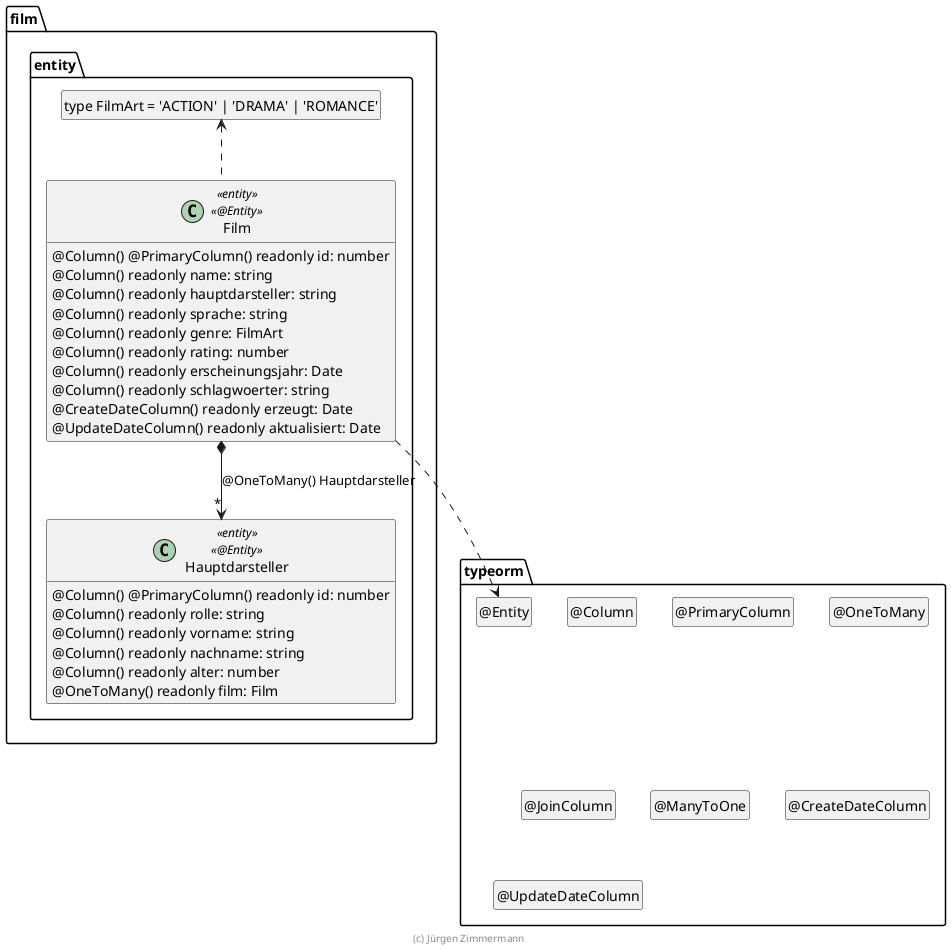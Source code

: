 ' Copyright (C) 2019 - present Juergen Zimmermann, Hochschule Karlsruhe
'
' This program is free software: you can redistribute it and/or modify
' it under the terms of the GNU General Public License as published by
' the Free Software Foundation, either version 3 of the License, or
' (at your option) any later version.
'
' This program is distributed in the hope that it will be useful,
' but WITHOUT ANY WARRANTY; without even the implied warranty of
' MERCHANTABILITY or FITNESS FOR A PARTICULAR PURPOSE.  See the
' GNU General Public License for more details.
'
' You should have received a copy of the GNU General Public License
' along with this program.  If not, see <https://www.gnu.org/licenses/>.

' Preview durch <Alt>d

@startuml Entity

package typeorm {
  class "@Entity" as Entity
  hide Entity circle
  class "@Column" as Column
  hide Column circle
  class "@PrimaryColumn" as PrimaryColumn
  hide PrimaryColumn circle
  class "@OneToMany" as OneToMany
  hide OneToMany circle
  class "@JoinColumn" as JoinColumn
  hide JoinColumn circle
  class "@ManyToOne" as ManyToOne
  hide ManyToOne circle
  class "@CreateDateColumn" as CreateDateColumn
  hide CreateDateColumn circle
  class "@UpdateDateColumn" as UpdateDateColumn
  hide UpdateDateColumn circle
}

package film.entity {
  class "type FilmArt = 'ACTION' | 'DRAMA' | 'ROMANCE'" as FilmArt
  hide FilmArt circle


  class Film <<entity>> <<@Entity>> {
    @Column() @PrimaryColumn() readonly id: number
    @Column() readonly name: string
    @Column() readonly hauptdarsteller: string
    @Column() readonly sprache: string
    @Column() readonly genre: FilmArt
    @Column() readonly rating: number
    @Column() readonly erscheinungsjahr: Date
    @Column() readonly schlagwoerter: string
    @CreateDateColumn() readonly erzeugt: Date
    @UpdateDateColumn() readonly aktualisiert: Date
  }

  class Hauptdarsteller <<entity>> <<@Entity>> {
    @Column() @PrimaryColumn() readonly id: number
    @Column() readonly rolle: string
    @Column() readonly vorname: string
    @Column() readonly nachname: string
    @Column() readonly alter: number
    @OneToMany() readonly film: Film
  }

  Film ..> Entity
  Film *--> "*" Hauptdarsteller : @OneToMany() Hauptdarsteller
  Film .up.> FilmArt

}

hide empty members

footer (c) Jürgen Zimmermann

@enduml
